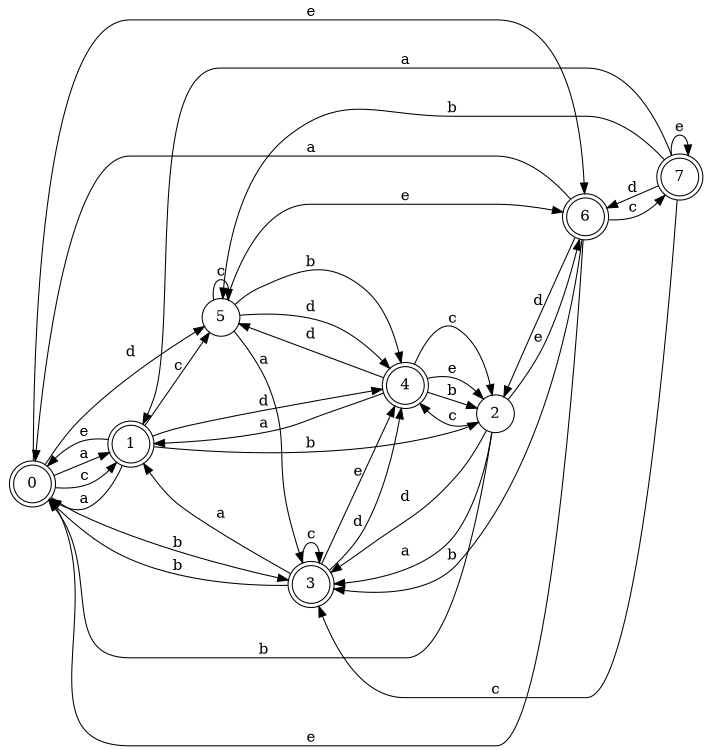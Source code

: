 digraph n7_7 {
__start0 [label="" shape="none"];

rankdir=LR;
size="8,5";

s0 [style="rounded,filled", color="black", fillcolor="white" shape="doublecircle", label="0"];
s1 [style="rounded,filled", color="black", fillcolor="white" shape="doublecircle", label="1"];
s2 [style="filled", color="black", fillcolor="white" shape="circle", label="2"];
s3 [style="rounded,filled", color="black", fillcolor="white" shape="doublecircle", label="3"];
s4 [style="rounded,filled", color="black", fillcolor="white" shape="doublecircle", label="4"];
s5 [style="filled", color="black", fillcolor="white" shape="circle", label="5"];
s6 [style="rounded,filled", color="black", fillcolor="white" shape="doublecircle", label="6"];
s7 [style="rounded,filled", color="black", fillcolor="white" shape="doublecircle", label="7"];
s0 -> s1 [label="a"];
s0 -> s3 [label="b"];
s0 -> s1 [label="c"];
s0 -> s5 [label="d"];
s0 -> s6 [label="e"];
s1 -> s0 [label="a"];
s1 -> s2 [label="b"];
s1 -> s5 [label="c"];
s1 -> s4 [label="d"];
s1 -> s0 [label="e"];
s2 -> s3 [label="a"];
s2 -> s0 [label="b"];
s2 -> s4 [label="c"];
s2 -> s3 [label="d"];
s2 -> s6 [label="e"];
s3 -> s1 [label="a"];
s3 -> s0 [label="b"];
s3 -> s3 [label="c"];
s3 -> s4 [label="d"];
s3 -> s4 [label="e"];
s4 -> s1 [label="a"];
s4 -> s2 [label="b"];
s4 -> s2 [label="c"];
s4 -> s5 [label="d"];
s4 -> s2 [label="e"];
s5 -> s3 [label="a"];
s5 -> s4 [label="b"];
s5 -> s5 [label="c"];
s5 -> s4 [label="d"];
s5 -> s6 [label="e"];
s6 -> s0 [label="a"];
s6 -> s3 [label="b"];
s6 -> s7 [label="c"];
s6 -> s2 [label="d"];
s6 -> s0 [label="e"];
s7 -> s1 [label="a"];
s7 -> s5 [label="b"];
s7 -> s3 [label="c"];
s7 -> s6 [label="d"];
s7 -> s7 [label="e"];

}